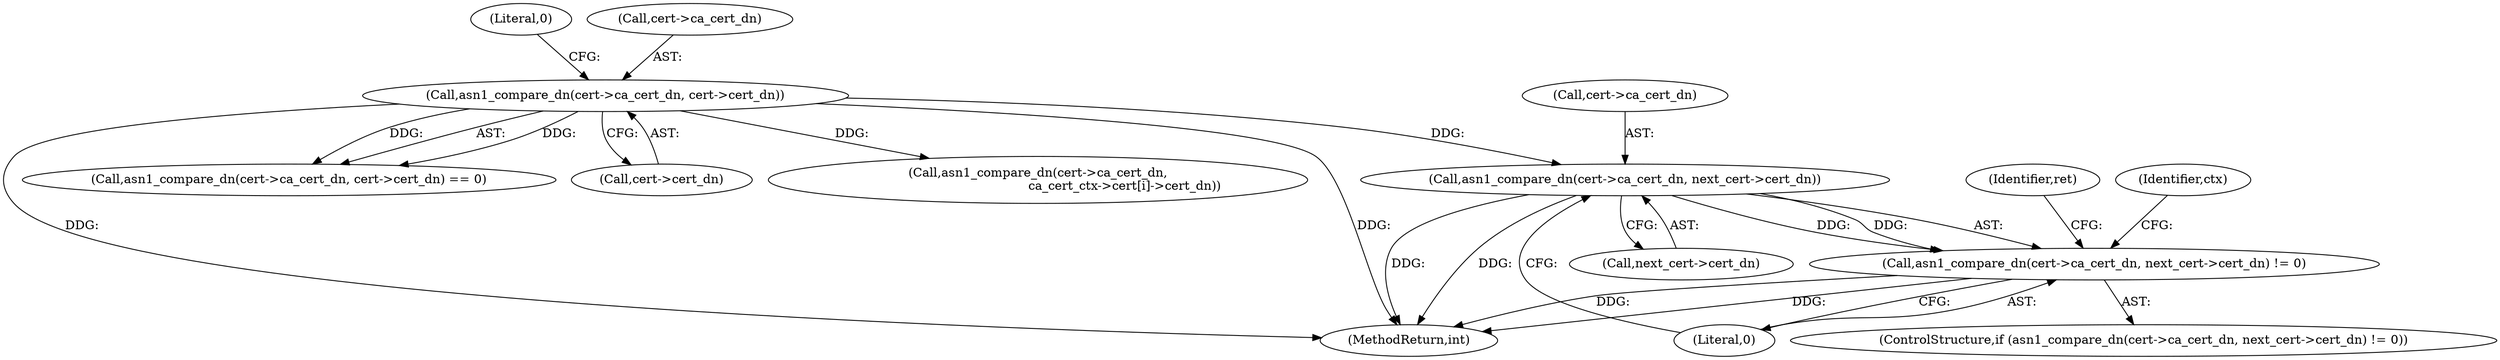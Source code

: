 digraph "0_axtls-8266_5efe2947ab45e81d84b5f707c51d1c64be52f36c_1@pointer" {
"1000383" [label="(Call,asn1_compare_dn(cert->ca_cert_dn, next_cert->cert_dn))"];
"1000166" [label="(Call,asn1_compare_dn(cert->ca_cert_dn, cert->cert_dn))"];
"1000382" [label="(Call,asn1_compare_dn(cert->ca_cert_dn, next_cert->cert_dn) != 0)"];
"1000384" [label="(Call,cert->ca_cert_dn)"];
"1000381" [label="(ControlStructure,if (asn1_compare_dn(cert->ca_cert_dn, next_cert->cert_dn) != 0))"];
"1000393" [label="(Identifier,ret)"];
"1000399" [label="(Identifier,ctx)"];
"1000390" [label="(Literal,0)"];
"1000166" [label="(Call,asn1_compare_dn(cert->ca_cert_dn, cert->cert_dn))"];
"1000317" [label="(Call,asn1_compare_dn(cert->ca_cert_dn,\n                                            ca_cert_ctx->cert[i]->cert_dn))"];
"1000383" [label="(Call,asn1_compare_dn(cert->ca_cert_dn, next_cert->cert_dn))"];
"1000387" [label="(Call,next_cert->cert_dn)"];
"1000496" [label="(MethodReturn,int)"];
"1000173" [label="(Literal,0)"];
"1000165" [label="(Call,asn1_compare_dn(cert->ca_cert_dn, cert->cert_dn) == 0)"];
"1000167" [label="(Call,cert->ca_cert_dn)"];
"1000382" [label="(Call,asn1_compare_dn(cert->ca_cert_dn, next_cert->cert_dn) != 0)"];
"1000170" [label="(Call,cert->cert_dn)"];
"1000383" -> "1000382"  [label="AST: "];
"1000383" -> "1000387"  [label="CFG: "];
"1000384" -> "1000383"  [label="AST: "];
"1000387" -> "1000383"  [label="AST: "];
"1000390" -> "1000383"  [label="CFG: "];
"1000383" -> "1000496"  [label="DDG: "];
"1000383" -> "1000496"  [label="DDG: "];
"1000383" -> "1000382"  [label="DDG: "];
"1000383" -> "1000382"  [label="DDG: "];
"1000166" -> "1000383"  [label="DDG: "];
"1000166" -> "1000165"  [label="AST: "];
"1000166" -> "1000170"  [label="CFG: "];
"1000167" -> "1000166"  [label="AST: "];
"1000170" -> "1000166"  [label="AST: "];
"1000173" -> "1000166"  [label="CFG: "];
"1000166" -> "1000496"  [label="DDG: "];
"1000166" -> "1000496"  [label="DDG: "];
"1000166" -> "1000165"  [label="DDG: "];
"1000166" -> "1000165"  [label="DDG: "];
"1000166" -> "1000317"  [label="DDG: "];
"1000382" -> "1000381"  [label="AST: "];
"1000382" -> "1000390"  [label="CFG: "];
"1000390" -> "1000382"  [label="AST: "];
"1000393" -> "1000382"  [label="CFG: "];
"1000399" -> "1000382"  [label="CFG: "];
"1000382" -> "1000496"  [label="DDG: "];
"1000382" -> "1000496"  [label="DDG: "];
}
